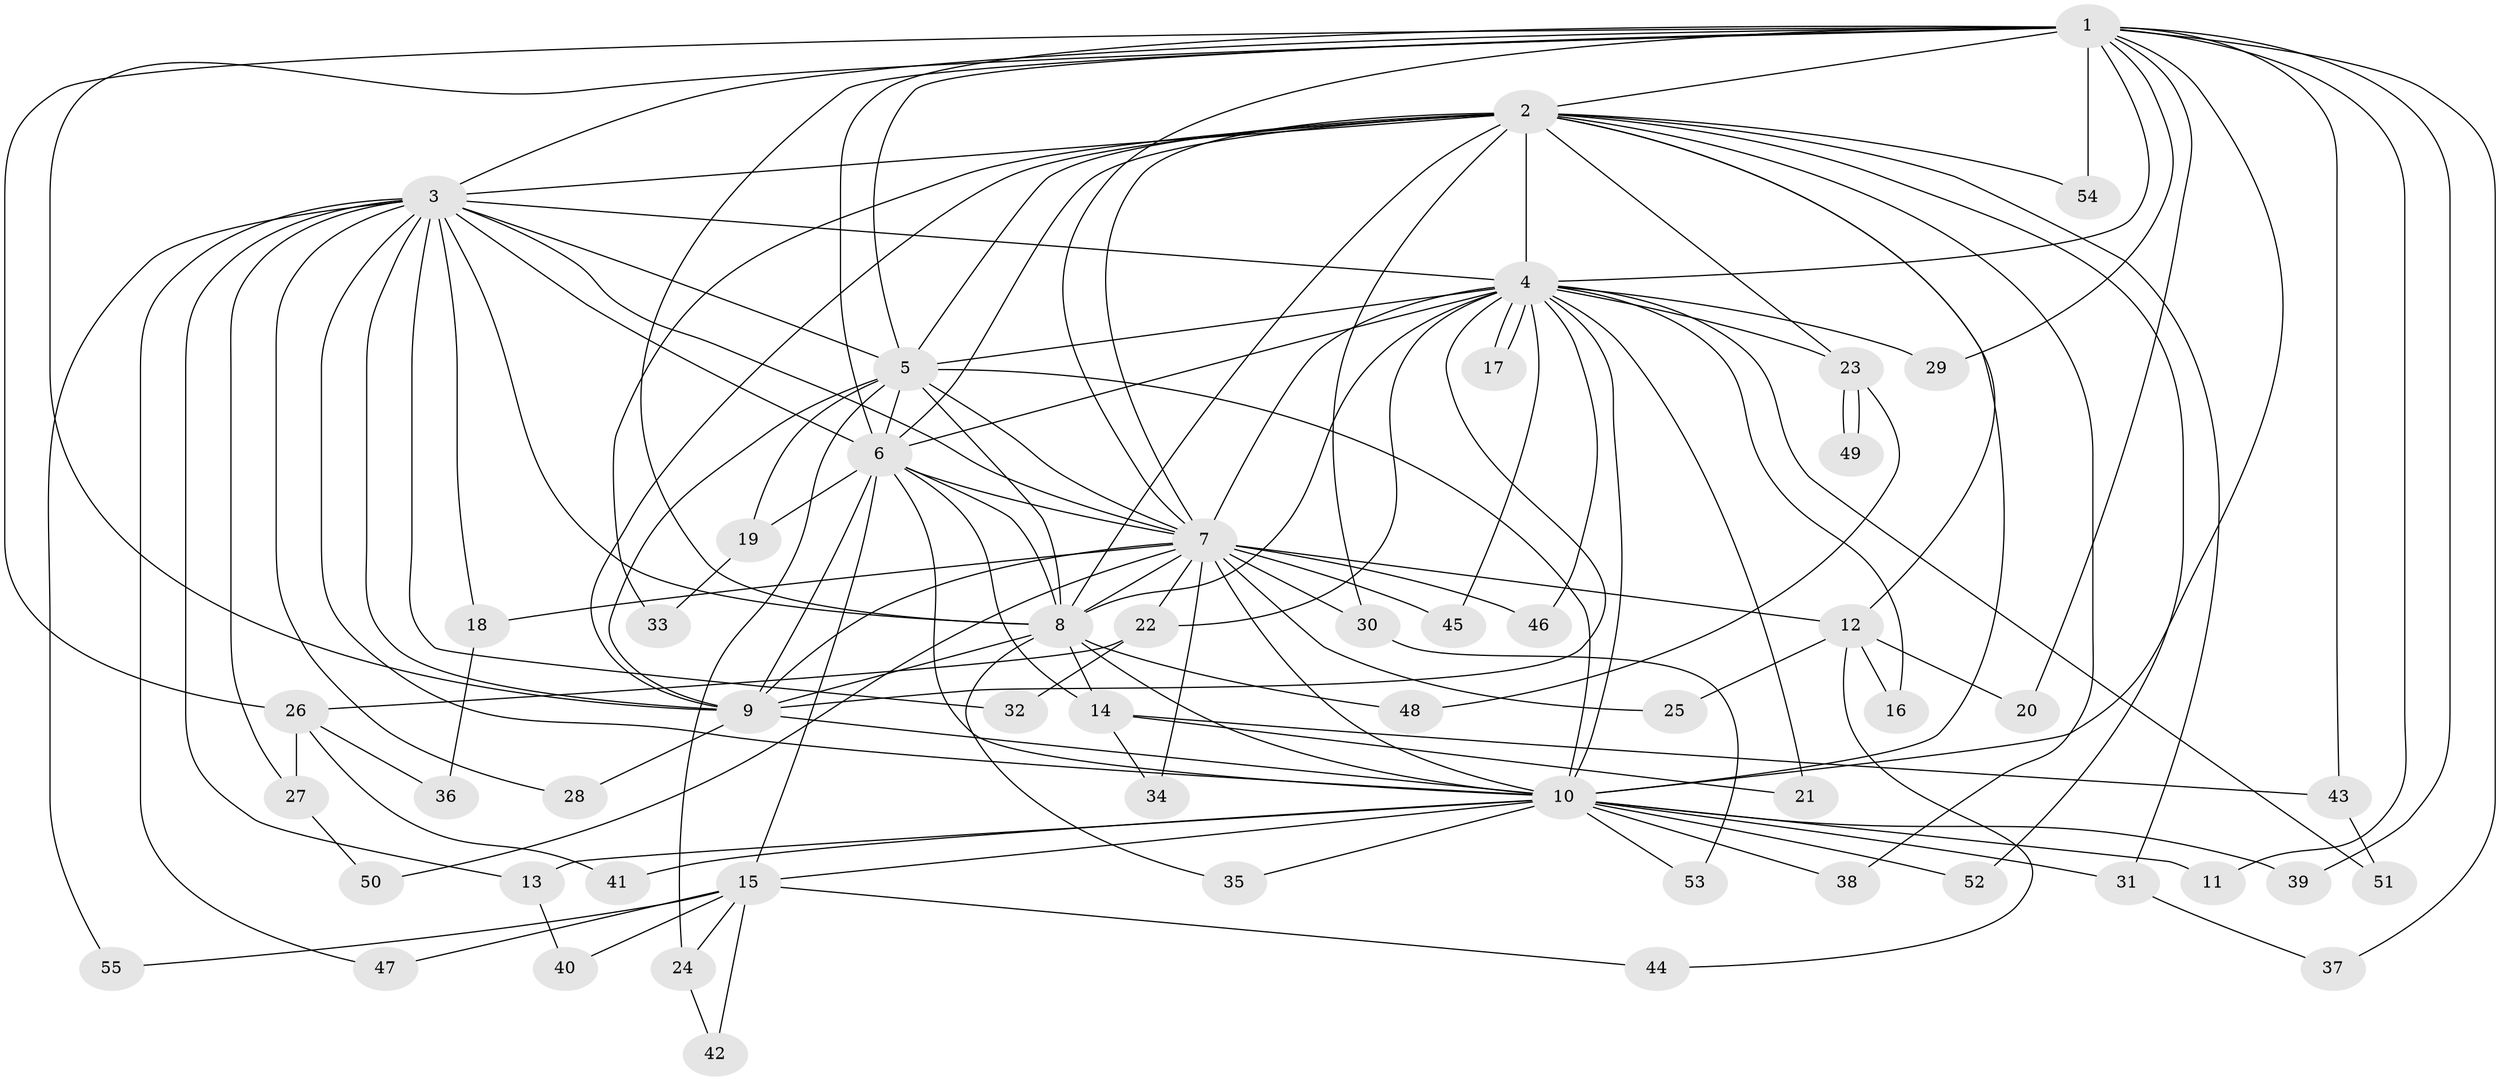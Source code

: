// Generated by graph-tools (version 1.1) at 2025/11/02/27/25 16:11:04]
// undirected, 55 vertices, 135 edges
graph export_dot {
graph [start="1"]
  node [color=gray90,style=filled];
  1;
  2;
  3;
  4;
  5;
  6;
  7;
  8;
  9;
  10;
  11;
  12;
  13;
  14;
  15;
  16;
  17;
  18;
  19;
  20;
  21;
  22;
  23;
  24;
  25;
  26;
  27;
  28;
  29;
  30;
  31;
  32;
  33;
  34;
  35;
  36;
  37;
  38;
  39;
  40;
  41;
  42;
  43;
  44;
  45;
  46;
  47;
  48;
  49;
  50;
  51;
  52;
  53;
  54;
  55;
  1 -- 2;
  1 -- 3;
  1 -- 4;
  1 -- 5;
  1 -- 6;
  1 -- 7;
  1 -- 8;
  1 -- 9;
  1 -- 10;
  1 -- 11;
  1 -- 20;
  1 -- 26;
  1 -- 29;
  1 -- 37;
  1 -- 39;
  1 -- 43;
  1 -- 54;
  2 -- 3;
  2 -- 4;
  2 -- 5;
  2 -- 6;
  2 -- 7;
  2 -- 8;
  2 -- 9;
  2 -- 10;
  2 -- 12;
  2 -- 23;
  2 -- 30;
  2 -- 31;
  2 -- 33;
  2 -- 38;
  2 -- 52;
  2 -- 54;
  3 -- 4;
  3 -- 5;
  3 -- 6;
  3 -- 7;
  3 -- 8;
  3 -- 9;
  3 -- 10;
  3 -- 13;
  3 -- 18;
  3 -- 27;
  3 -- 28;
  3 -- 32;
  3 -- 47;
  3 -- 55;
  4 -- 5;
  4 -- 6;
  4 -- 7;
  4 -- 8;
  4 -- 9;
  4 -- 10;
  4 -- 16;
  4 -- 17;
  4 -- 17;
  4 -- 21;
  4 -- 22;
  4 -- 23;
  4 -- 29;
  4 -- 45;
  4 -- 46;
  4 -- 51;
  5 -- 6;
  5 -- 7;
  5 -- 8;
  5 -- 9;
  5 -- 10;
  5 -- 19;
  5 -- 24;
  6 -- 7;
  6 -- 8;
  6 -- 9;
  6 -- 10;
  6 -- 14;
  6 -- 15;
  6 -- 19;
  7 -- 8;
  7 -- 9;
  7 -- 10;
  7 -- 12;
  7 -- 18;
  7 -- 22;
  7 -- 25;
  7 -- 30;
  7 -- 34;
  7 -- 45;
  7 -- 46;
  7 -- 50;
  8 -- 9;
  8 -- 10;
  8 -- 14;
  8 -- 35;
  8 -- 48;
  9 -- 10;
  9 -- 28;
  10 -- 11;
  10 -- 13;
  10 -- 15;
  10 -- 31;
  10 -- 35;
  10 -- 38;
  10 -- 39;
  10 -- 41;
  10 -- 52;
  10 -- 53;
  12 -- 16;
  12 -- 20;
  12 -- 25;
  12 -- 44;
  13 -- 40;
  14 -- 21;
  14 -- 34;
  14 -- 43;
  15 -- 24;
  15 -- 40;
  15 -- 42;
  15 -- 44;
  15 -- 47;
  15 -- 55;
  18 -- 36;
  19 -- 33;
  22 -- 26;
  22 -- 32;
  23 -- 48;
  23 -- 49;
  23 -- 49;
  24 -- 42;
  26 -- 27;
  26 -- 36;
  26 -- 41;
  27 -- 50;
  30 -- 53;
  31 -- 37;
  43 -- 51;
}
